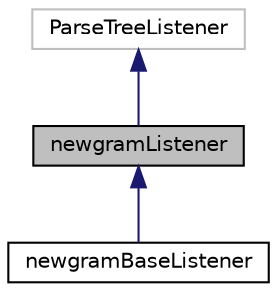 digraph "newgramListener"
{
 // LATEX_PDF_SIZE
  edge [fontname="Helvetica",fontsize="10",labelfontname="Helvetica",labelfontsize="10"];
  node [fontname="Helvetica",fontsize="10",shape=record];
  Node1 [label="newgramListener",height=0.2,width=0.4,color="black", fillcolor="grey75", style="filled", fontcolor="black",tooltip="This interface defines a complete listener for a parse tree produced by newgramParser."];
  Node2 -> Node1 [dir="back",color="midnightblue",fontsize="10",style="solid",fontname="Helvetica"];
  Node2 [label="ParseTreeListener",height=0.2,width=0.4,color="grey75", fillcolor="white", style="filled",tooltip=" "];
  Node1 -> Node3 [dir="back",color="midnightblue",fontsize="10",style="solid",fontname="Helvetica"];
  Node3 [label="newgramBaseListener",height=0.2,width=0.4,color="black", fillcolor="white", style="filled",URL="$classnewgram_base_listener.html",tooltip="This class provides an empty implementation of newgramListener, which can be extended to create a lis..."];
}
